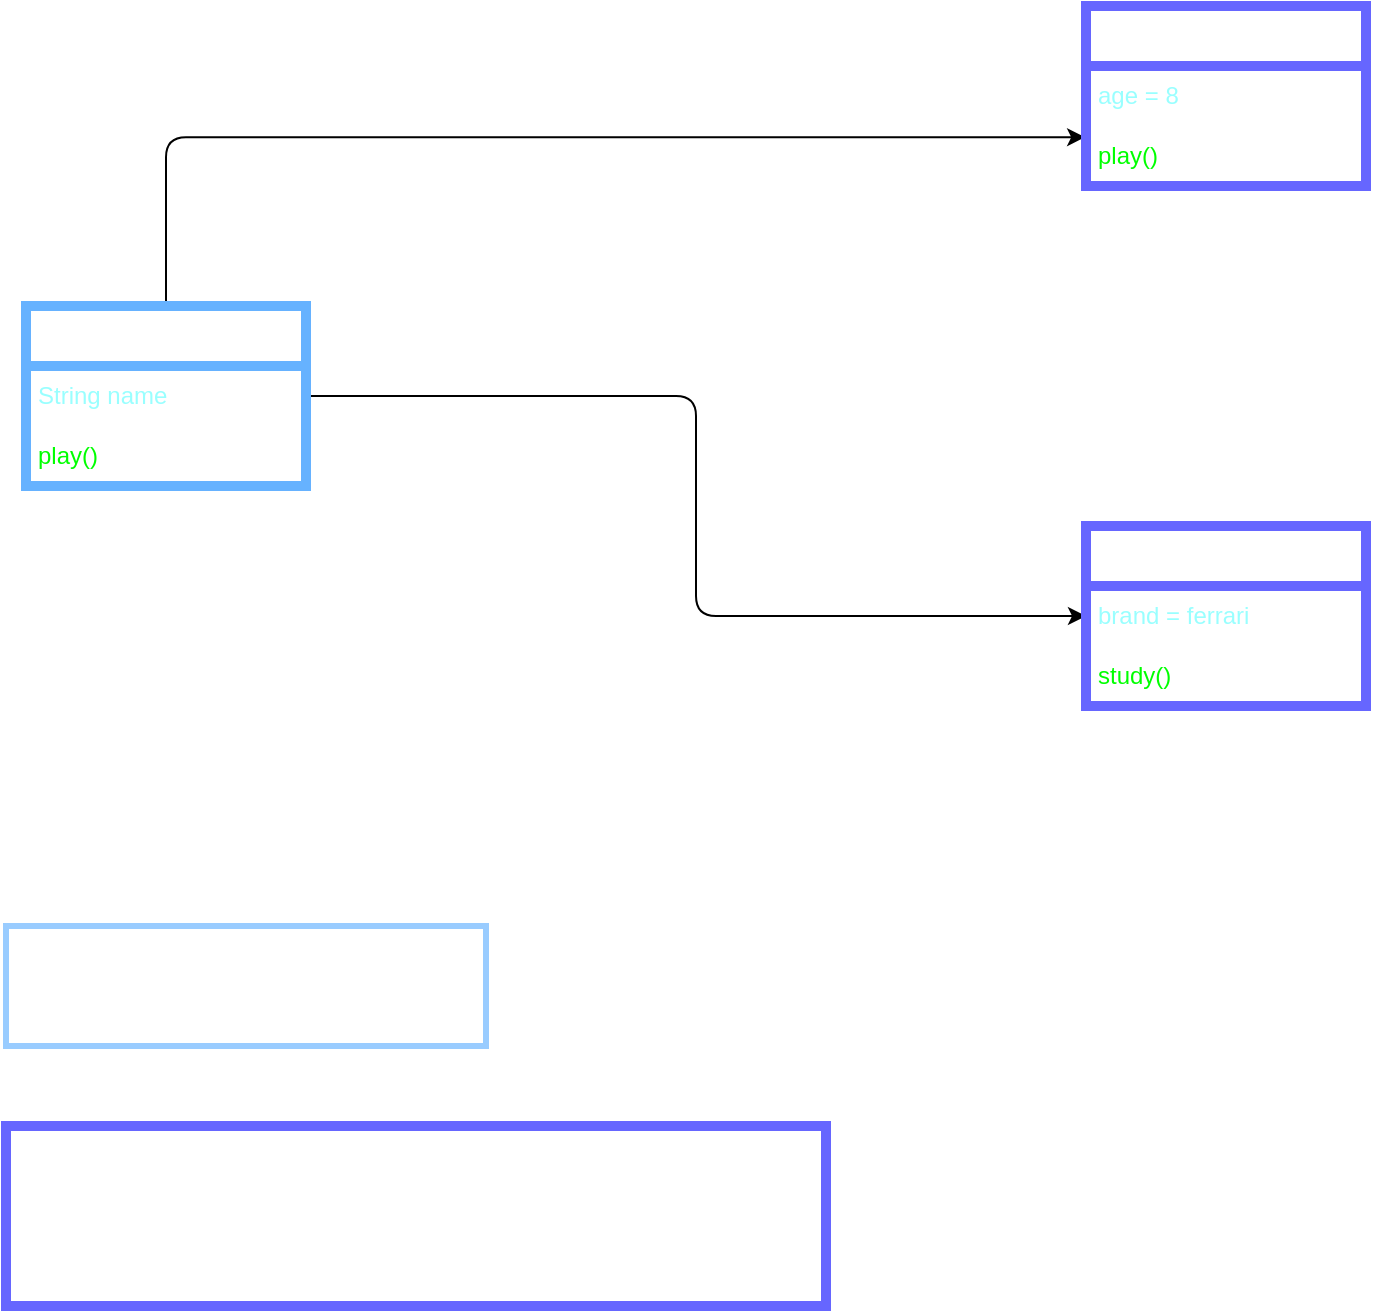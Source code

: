 <mxfile>
    <diagram id="dDn9tU59r3gG4a2EEA1W" name="Page-1">
        <mxGraphModel dx="1770" dy="748" grid="1" gridSize="10" guides="1" tooltips="1" connect="1" arrows="1" fold="1" page="1" pageScale="1" pageWidth="850" pageHeight="1100" math="0" shadow="0">
            <root>
                <mxCell id="0"/>
                <mxCell id="1" parent="0"/>
                <mxCell id="22" style="edgeStyle=orthogonalEdgeStyle;html=1;entryX=-0.003;entryY=1.187;entryDx=0;entryDy=0;entryPerimeter=0;fontColor=#FFFFFF;" parent="1" source="2" target="11" edge="1">
                    <mxGeometry relative="1" as="geometry"/>
                </mxCell>
                <mxCell id="23" style="edgeStyle=orthogonalEdgeStyle;html=1;entryX=0;entryY=0.5;entryDx=0;entryDy=0;fontColor=#FFFFFF;exitX=1;exitY=0.5;exitDx=0;exitDy=0;" parent="1" source="4" target="17" edge="1">
                    <mxGeometry relative="1" as="geometry">
                        <mxPoint x="190" y="201.23" as="sourcePoint"/>
                    </mxGeometry>
                </mxCell>
                <mxCell id="2" value="&lt;font&gt;Car&lt;/font&gt;" style="swimlane;fontStyle=0;childLayout=stackLayout;horizontal=1;startSize=30;horizontalStack=0;resizeParent=1;resizeParentMax=0;resizeLast=0;collapsible=1;marginBottom=0;whiteSpace=wrap;html=1;fontColor=#FFFFFF;strokeColor=#66B2FF;strokeWidth=5;" parent="1" vertex="1">
                    <mxGeometry x="50" y="200" width="140" height="90" as="geometry"/>
                </mxCell>
                <mxCell id="4" value="String name" style="text;strokeColor=#006EAF;fillColor=#000000;align=left;verticalAlign=middle;spacingLeft=4;spacingRight=4;overflow=hidden;points=[[0,0.5],[1,0.5]];portConstraint=eastwest;rotatable=0;whiteSpace=wrap;html=1;fontColor=#99FFFF;opacity=0;" parent="2" vertex="1">
                    <mxGeometry y="30" width="140" height="30" as="geometry"/>
                </mxCell>
                <mxCell id="8" value="play()" style="text;strokeColor=#6c8ebf;fillColor=#66B2FF;align=left;verticalAlign=middle;spacingLeft=4;spacingRight=4;overflow=hidden;points=[[0,0.5],[1,0.5]];portConstraint=eastwest;rotatable=0;whiteSpace=wrap;html=1;fontColor=#00FF00;opacity=0;" parent="2" vertex="1">
                    <mxGeometry y="60" width="140" height="30" as="geometry"/>
                </mxCell>
                <mxCell id="9" value="&lt;font&gt;boyA&lt;/font&gt;" style="swimlane;fontStyle=0;childLayout=stackLayout;horizontal=1;startSize=30;horizontalStack=0;resizeParent=1;resizeParentMax=0;resizeLast=0;collapsible=1;marginBottom=0;whiteSpace=wrap;html=1;fontColor=#FFFFFF;strokeColor=#6666FF;strokeWidth=5;" parent="1" vertex="1">
                    <mxGeometry x="580" y="50" width="140" height="90" as="geometry"/>
                </mxCell>
                <mxCell id="11" value="age = 8" style="text;strokeColor=#006EAF;fillColor=#1ba1e2;align=left;verticalAlign=middle;spacingLeft=4;spacingRight=4;overflow=hidden;points=[[0,0.5],[1,0.5]];portConstraint=eastwest;rotatable=0;whiteSpace=wrap;html=1;fontColor=#99FFFF;opacity=0;" parent="9" vertex="1">
                    <mxGeometry y="30" width="140" height="30" as="geometry"/>
                </mxCell>
                <mxCell id="20" value="play()" style="text;strokeColor=#6c8ebf;fillColor=#66B2FF;align=left;verticalAlign=middle;spacingLeft=4;spacingRight=4;overflow=hidden;points=[[0,0.5],[1,0.5]];portConstraint=eastwest;rotatable=0;html=1;fontColor=#00FF00;opacity=0;" parent="9" vertex="1">
                    <mxGeometry y="60" width="140" height="30" as="geometry"/>
                </mxCell>
                <mxCell id="14" value="familyCar" style="swimlane;fontStyle=0;childLayout=stackLayout;horizontal=1;startSize=30;horizontalStack=0;resizeParent=1;resizeParentMax=0;resizeLast=0;collapsible=1;marginBottom=0;whiteSpace=wrap;html=1;fontColor=#FFFFFF;strokeColor=#6666FF;strokeWidth=5;" parent="1" vertex="1">
                    <mxGeometry x="580" y="310" width="140" height="90" as="geometry"/>
                </mxCell>
                <mxCell id="17" value="brand = ferrari" style="text;strokeColor=#006EAF;fillColor=#1ba1e2;align=left;verticalAlign=middle;spacingLeft=4;spacingRight=4;overflow=hidden;points=[[0,0.5],[1,0.5]];portConstraint=eastwest;rotatable=0;whiteSpace=wrap;html=1;fontColor=#99FFFF;opacity=0;" parent="14" vertex="1">
                    <mxGeometry y="30" width="140" height="30" as="geometry"/>
                </mxCell>
                <mxCell id="24" value="study()" style="text;strokeColor=#6c8ebf;fillColor=#66B2FF;align=left;verticalAlign=middle;spacingLeft=4;spacingRight=4;overflow=hidden;points=[[0,0.5],[1,0.5]];portConstraint=eastwest;rotatable=0;html=1;fontColor=#00FF00;opacity=0;" parent="14" vertex="1">
                    <mxGeometry y="60" width="140" height="30" as="geometry"/>
                </mxCell>
                <mxCell id="27" value="&lt;u&gt;&lt;span style=&quot;white-space: pre;&quot;&gt;&#9;&lt;/span&gt;Classes:&amp;nbsp;&lt;/u&gt;&lt;br&gt;&lt;div style=&quot;&quot;&gt;&lt;span style=&quot;background-color: initial;&quot;&gt;&lt;span style=&quot;white-space: pre;&quot;&gt;&#9;&lt;/span&gt;- Defined as a template of an object&lt;/span&gt;&lt;/div&gt;" style="rounded=0;whiteSpace=wrap;html=1;strokeColor=#99CCFF;strokeWidth=3;fontColor=#FFFFFF;fillColor=none;align=left;" parent="1" vertex="1">
                    <mxGeometry x="40" y="510" width="240" height="60" as="geometry"/>
                </mxCell>
                <mxCell id="28" value="&lt;u&gt;&lt;span style=&quot;white-space: pre;&quot;&gt;&#9;&lt;/span&gt;Objects:&amp;nbsp;&lt;/u&gt;&lt;br&gt;&lt;div style=&quot;&quot;&gt;&lt;span style=&quot;background-color: initial;&quot;&gt;&lt;span style=&quot;white-space: pre;&quot;&gt;&#9;&lt;/span&gt;- Instances of a Class ; Created from a Class&lt;/span&gt;&lt;/div&gt;&lt;div style=&quot;&quot;&gt;&lt;span style=&quot;background-color: initial;&quot;&gt;&lt;span style=&quot;white-space: pre;&quot;&gt;&#9;&lt;/span&gt;- Contain all the attributes and methods of class it is created from&lt;/span&gt;&lt;/div&gt;&lt;div style=&quot;&quot;&gt;&lt;span style=&quot;background-color: initial;&quot;&gt;&lt;span style=&quot;white-space: pre;&quot;&gt;&#9;&lt;/span&gt;-&amp;nbsp;To create an object from a class, the class would need a constructor&lt;/span&gt;&lt;/div&gt;" style="rounded=0;whiteSpace=wrap;html=1;strokeColor=#6666FF;strokeWidth=5;fontColor=#FFFFFF;fillColor=none;align=left;" parent="1" vertex="1">
                    <mxGeometry x="40" y="610" width="410" height="90" as="geometry"/>
                </mxCell>
            </root>
        </mxGraphModel>
    </diagram>
</mxfile>